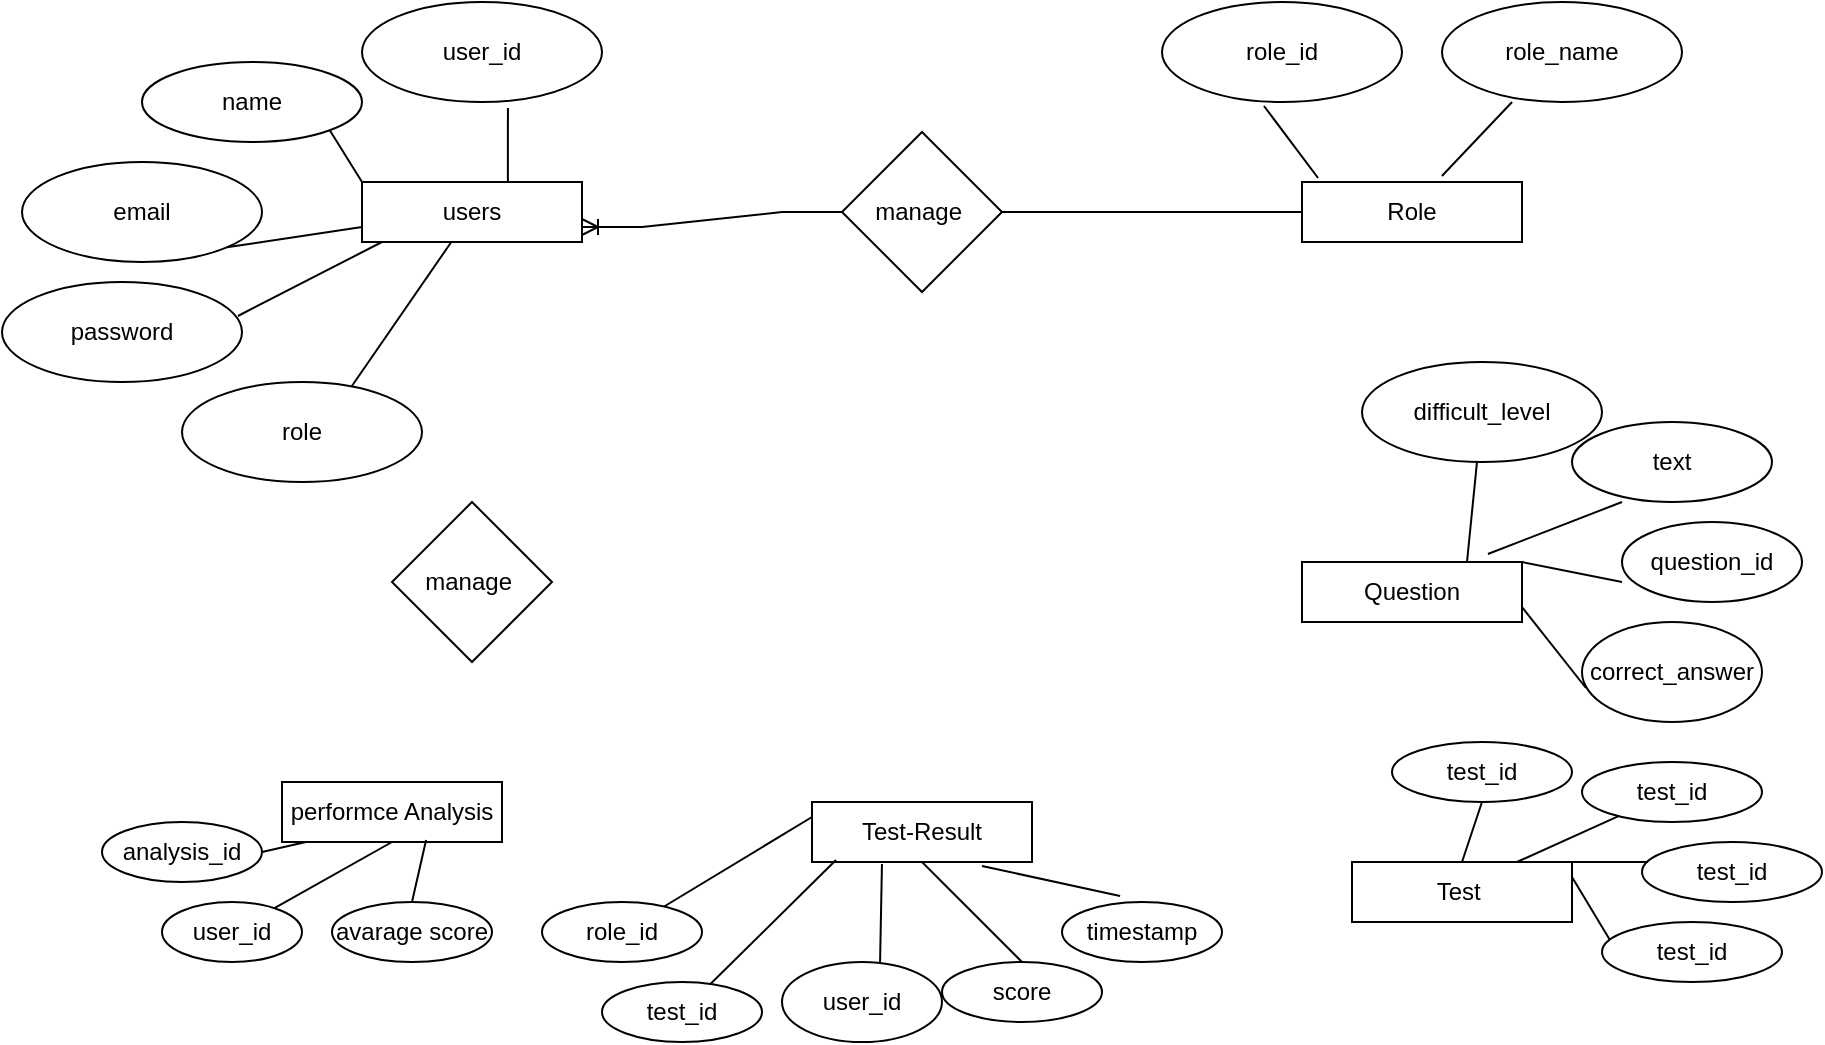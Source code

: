 <mxfile version="26.0.10">
  <diagram name="Page-1" id="pEeFP1r-65gt3fi-jsRC">
    <mxGraphModel dx="880" dy="434" grid="1" gridSize="12" guides="1" tooltips="1" connect="1" arrows="1" fold="1" page="1" pageScale="1" pageWidth="827" pageHeight="1169" math="0" shadow="0">
      <root>
        <mxCell id="0" />
        <mxCell id="1" parent="0" />
        <mxCell id="iPlDq5f54EyEh53JWQ_J-1" value="" style="rounded=0;whiteSpace=wrap;html=1;" parent="1" vertex="1">
          <mxGeometry x="180" y="140" width="110" height="30" as="geometry" />
        </mxCell>
        <mxCell id="iPlDq5f54EyEh53JWQ_J-2" value="Test-Result" style="rounded=0;whiteSpace=wrap;html=1;" parent="1" vertex="1">
          <mxGeometry x="405" y="450" width="110" height="30" as="geometry" />
        </mxCell>
        <mxCell id="iPlDq5f54EyEh53JWQ_J-3" value="performce Analysis" style="rounded=0;whiteSpace=wrap;html=1;" parent="1" vertex="1">
          <mxGeometry x="140" y="440" width="110" height="30" as="geometry" />
        </mxCell>
        <mxCell id="iPlDq5f54EyEh53JWQ_J-4" value="Test&amp;nbsp;" style="rounded=0;whiteSpace=wrap;html=1;" parent="1" vertex="1">
          <mxGeometry x="675" y="480" width="110" height="30" as="geometry" />
        </mxCell>
        <mxCell id="iPlDq5f54EyEh53JWQ_J-5" value="Question" style="rounded=0;whiteSpace=wrap;html=1;" parent="1" vertex="1">
          <mxGeometry x="650" y="330" width="110" height="30" as="geometry" />
        </mxCell>
        <mxCell id="iPlDq5f54EyEh53JWQ_J-6" value="Role" style="rounded=0;whiteSpace=wrap;html=1;" parent="1" vertex="1">
          <mxGeometry x="650" y="140" width="110" height="30" as="geometry" />
        </mxCell>
        <mxCell id="iPlDq5f54EyEh53JWQ_J-7" value="users" style="text;html=1;align=center;verticalAlign=middle;whiteSpace=wrap;rounded=0;" parent="1" vertex="1">
          <mxGeometry x="180" y="140" width="110" height="30" as="geometry" />
        </mxCell>
        <mxCell id="iPlDq5f54EyEh53JWQ_J-8" value="user_id" style="ellipse;whiteSpace=wrap;html=1;" parent="1" vertex="1">
          <mxGeometry x="180" y="50" width="120" height="50" as="geometry" />
        </mxCell>
        <mxCell id="iPlDq5f54EyEh53JWQ_J-9" value="name" style="ellipse;whiteSpace=wrap;html=1;" parent="1" vertex="1">
          <mxGeometry x="70" y="80" width="110" height="40" as="geometry" />
        </mxCell>
        <mxCell id="iPlDq5f54EyEh53JWQ_J-10" value="email" style="ellipse;whiteSpace=wrap;html=1;" parent="1" vertex="1">
          <mxGeometry x="10" y="130" width="120" height="50" as="geometry" />
        </mxCell>
        <mxCell id="iPlDq5f54EyEh53JWQ_J-11" value="password" style="ellipse;whiteSpace=wrap;html=1;" parent="1" vertex="1">
          <mxGeometry y="190" width="120" height="50" as="geometry" />
        </mxCell>
        <mxCell id="iPlDq5f54EyEh53JWQ_J-12" value="role" style="ellipse;whiteSpace=wrap;html=1;" parent="1" vertex="1">
          <mxGeometry x="90" y="240" width="120" height="50" as="geometry" />
        </mxCell>
        <mxCell id="iPlDq5f54EyEh53JWQ_J-14" value="" style="endArrow=none;html=1;rounded=0;entryX=0.608;entryY=1.06;entryDx=0;entryDy=0;entryPerimeter=0;exitX=0.663;exitY=0;exitDx=0;exitDy=0;exitPerimeter=0;" parent="1" source="iPlDq5f54EyEh53JWQ_J-7" target="iPlDq5f54EyEh53JWQ_J-8" edge="1">
          <mxGeometry width="50" height="50" relative="1" as="geometry">
            <mxPoint x="400" y="280" as="sourcePoint" />
            <mxPoint x="450" y="230" as="targetPoint" />
          </mxGeometry>
        </mxCell>
        <mxCell id="iPlDq5f54EyEh53JWQ_J-16" value="" style="endArrow=none;html=1;rounded=0;exitX=0.708;exitY=0.04;exitDx=0;exitDy=0;exitPerimeter=0;" parent="1" source="iPlDq5f54EyEh53JWQ_J-12" target="iPlDq5f54EyEh53JWQ_J-7" edge="1">
          <mxGeometry width="50" height="50" relative="1" as="geometry">
            <mxPoint x="400" y="280" as="sourcePoint" />
            <mxPoint x="220" y="174" as="targetPoint" />
          </mxGeometry>
        </mxCell>
        <mxCell id="iPlDq5f54EyEh53JWQ_J-17" value="" style="endArrow=none;html=1;rounded=0;exitX=0.983;exitY=0.34;exitDx=0;exitDy=0;exitPerimeter=0;" parent="1" source="iPlDq5f54EyEh53JWQ_J-11" edge="1">
          <mxGeometry width="50" height="50" relative="1" as="geometry">
            <mxPoint x="185" y="252" as="sourcePoint" />
            <mxPoint x="190" y="170" as="targetPoint" />
          </mxGeometry>
        </mxCell>
        <mxCell id="iPlDq5f54EyEh53JWQ_J-18" value="" style="endArrow=none;html=1;rounded=0;exitX=1;exitY=1;exitDx=0;exitDy=0;entryX=0;entryY=0.75;entryDx=0;entryDy=0;" parent="1" source="iPlDq5f54EyEh53JWQ_J-10" target="iPlDq5f54EyEh53JWQ_J-7" edge="1">
          <mxGeometry width="50" height="50" relative="1" as="geometry">
            <mxPoint x="400" y="280" as="sourcePoint" />
            <mxPoint x="450" y="230" as="targetPoint" />
          </mxGeometry>
        </mxCell>
        <mxCell id="iPlDq5f54EyEh53JWQ_J-19" value="" style="endArrow=none;html=1;rounded=0;exitX=1;exitY=1;exitDx=0;exitDy=0;entryX=0;entryY=0;entryDx=0;entryDy=0;" parent="1" source="iPlDq5f54EyEh53JWQ_J-9" target="iPlDq5f54EyEh53JWQ_J-7" edge="1">
          <mxGeometry width="50" height="50" relative="1" as="geometry">
            <mxPoint x="400" y="280" as="sourcePoint" />
            <mxPoint x="450" y="230" as="targetPoint" />
          </mxGeometry>
        </mxCell>
        <mxCell id="iPlDq5f54EyEh53JWQ_J-20" value="role_id" style="ellipse;whiteSpace=wrap;html=1;" parent="1" vertex="1">
          <mxGeometry x="580" y="50" width="120" height="50" as="geometry" />
        </mxCell>
        <mxCell id="iPlDq5f54EyEh53JWQ_J-21" value="role_name" style="ellipse;whiteSpace=wrap;html=1;" parent="1" vertex="1">
          <mxGeometry x="720" y="50" width="120" height="50" as="geometry" />
        </mxCell>
        <mxCell id="iPlDq5f54EyEh53JWQ_J-23" value="" style="endArrow=none;html=1;rounded=0;entryX=0.425;entryY=1.04;entryDx=0;entryDy=0;entryPerimeter=0;exitX=0.073;exitY=-0.067;exitDx=0;exitDy=0;exitPerimeter=0;" parent="1" source="iPlDq5f54EyEh53JWQ_J-6" target="iPlDq5f54EyEh53JWQ_J-20" edge="1">
          <mxGeometry width="50" height="50" relative="1" as="geometry">
            <mxPoint x="400" y="280" as="sourcePoint" />
            <mxPoint x="450" y="230" as="targetPoint" />
          </mxGeometry>
        </mxCell>
        <mxCell id="iPlDq5f54EyEh53JWQ_J-24" value="" style="endArrow=none;html=1;rounded=0;entryX=0.292;entryY=1;entryDx=0;entryDy=0;entryPerimeter=0;exitX=0.636;exitY=-0.1;exitDx=0;exitDy=0;exitPerimeter=0;" parent="1" source="iPlDq5f54EyEh53JWQ_J-6" target="iPlDq5f54EyEh53JWQ_J-21" edge="1">
          <mxGeometry width="50" height="50" relative="1" as="geometry">
            <mxPoint x="400" y="280" as="sourcePoint" />
            <mxPoint x="450" y="230" as="targetPoint" />
          </mxGeometry>
        </mxCell>
        <mxCell id="iPlDq5f54EyEh53JWQ_J-26" value="manage&amp;nbsp;" style="rhombus;whiteSpace=wrap;html=1;" parent="1" vertex="1">
          <mxGeometry x="420" y="115" width="80" height="80" as="geometry" />
        </mxCell>
        <mxCell id="iPlDq5f54EyEh53JWQ_J-33" value="question_id" style="ellipse;whiteSpace=wrap;html=1;" parent="1" vertex="1">
          <mxGeometry x="810" y="310" width="90" height="40" as="geometry" />
        </mxCell>
        <mxCell id="iPlDq5f54EyEh53JWQ_J-35" value="text&lt;span style=&quot;color: rgba(0, 0, 0, 0); font-family: monospace; font-size: 0px; text-align: start; text-wrap-mode: nowrap;&quot;&gt;%3CmxGraphModel%3E%3Croot%3E%3CmxCell%20id%3D%220%22%2F%3E%3CmxCell%20id%3D%221%22%20parent%3D%220%22%2F%3E%3CmxCell%20id%3D%222%22%20value%3D%22role_id%22%20style%3D%22ellipse%3BwhiteSpace%3Dwrap%3Bhtml%3D1%3B%22%20vertex%3D%221%22%20parent%3D%221%22%3E%3CmxGeometry%20x%3D%2290%22%20y%3D%22240%22%20width%3D%22120%22%20height%3D%2250%22%20as%3D%22geometry%22%2F%3E%3C%2FmxCell%3E%3C%2Froot%3E%3C%2FmxGraphModel%3E&lt;/span&gt;" style="ellipse;whiteSpace=wrap;html=1;" parent="1" vertex="1">
          <mxGeometry x="785" y="260" width="100" height="40" as="geometry" />
        </mxCell>
        <mxCell id="iPlDq5f54EyEh53JWQ_J-36" value="correct_answer" style="ellipse;whiteSpace=wrap;html=1;" parent="1" vertex="1">
          <mxGeometry x="790" y="360" width="90" height="50" as="geometry" />
        </mxCell>
        <mxCell id="iPlDq5f54EyEh53JWQ_J-37" value="difficult_level" style="ellipse;whiteSpace=wrap;html=1;" parent="1" vertex="1">
          <mxGeometry x="680" y="230" width="120" height="50" as="geometry" />
        </mxCell>
        <mxCell id="iPlDq5f54EyEh53JWQ_J-38" value="" style="endArrow=none;html=1;rounded=0;entryX=0.75;entryY=0;entryDx=0;entryDy=0;" parent="1" source="iPlDq5f54EyEh53JWQ_J-37" target="iPlDq5f54EyEh53JWQ_J-5" edge="1">
          <mxGeometry width="50" height="50" relative="1" as="geometry">
            <mxPoint x="400" y="380" as="sourcePoint" />
            <mxPoint x="720" y="360" as="targetPoint" />
          </mxGeometry>
        </mxCell>
        <mxCell id="iPlDq5f54EyEh53JWQ_J-39" value="" style="endArrow=none;html=1;rounded=0;entryX=0.845;entryY=-0.133;entryDx=0;entryDy=0;entryPerimeter=0;" parent="1" target="iPlDq5f54EyEh53JWQ_J-5" edge="1">
          <mxGeometry width="50" height="50" relative="1" as="geometry">
            <mxPoint x="810" y="300" as="sourcePoint" />
            <mxPoint x="650" y="388" as="targetPoint" />
            <Array as="points">
              <mxPoint x="810" y="300" />
            </Array>
          </mxGeometry>
        </mxCell>
        <mxCell id="iPlDq5f54EyEh53JWQ_J-40" value="" style="endArrow=none;html=1;rounded=0;entryX=1;entryY=0;entryDx=0;entryDy=0;exitX=0;exitY=0.75;exitDx=0;exitDy=0;exitPerimeter=0;" parent="1" source="iPlDq5f54EyEh53JWQ_J-33" target="iPlDq5f54EyEh53JWQ_J-5" edge="1">
          <mxGeometry width="50" height="50" relative="1" as="geometry">
            <mxPoint x="605" y="365" as="sourcePoint" />
            <mxPoint x="660" y="398" as="targetPoint" />
          </mxGeometry>
        </mxCell>
        <mxCell id="iPlDq5f54EyEh53JWQ_J-41" value="" style="endArrow=none;html=1;rounded=0;entryX=1;entryY=0.75;entryDx=0;entryDy=0;exitX=0.022;exitY=0.66;exitDx=0;exitDy=0;exitPerimeter=0;" parent="1" source="iPlDq5f54EyEh53JWQ_J-36" target="iPlDq5f54EyEh53JWQ_J-5" edge="1">
          <mxGeometry width="50" height="50" relative="1" as="geometry">
            <mxPoint x="615" y="375" as="sourcePoint" />
            <mxPoint x="670" y="408" as="targetPoint" />
          </mxGeometry>
        </mxCell>
        <mxCell id="iPlDq5f54EyEh53JWQ_J-42" value="test_id" style="ellipse;whiteSpace=wrap;html=1;" parent="1" vertex="1">
          <mxGeometry x="790" y="430" width="90" height="30" as="geometry" />
        </mxCell>
        <mxCell id="iPlDq5f54EyEh53JWQ_J-44" value="test_id" style="ellipse;whiteSpace=wrap;html=1;" parent="1" vertex="1">
          <mxGeometry x="820" y="470" width="90" height="30" as="geometry" />
        </mxCell>
        <mxCell id="iPlDq5f54EyEh53JWQ_J-45" value="test_id" style="ellipse;whiteSpace=wrap;html=1;" parent="1" vertex="1">
          <mxGeometry x="800" y="510" width="90" height="30" as="geometry" />
        </mxCell>
        <mxCell id="iPlDq5f54EyEh53JWQ_J-46" value="test_id" style="ellipse;whiteSpace=wrap;html=1;" parent="1" vertex="1">
          <mxGeometry x="695" y="420" width="90" height="30" as="geometry" />
        </mxCell>
        <mxCell id="iPlDq5f54EyEh53JWQ_J-47" value="" style="endArrow=none;html=1;rounded=0;entryX=0.5;entryY=0;entryDx=0;entryDy=0;exitX=0.5;exitY=1;exitDx=0;exitDy=0;" parent="1" source="iPlDq5f54EyEh53JWQ_J-46" target="iPlDq5f54EyEh53JWQ_J-4" edge="1">
          <mxGeometry width="50" height="50" relative="1" as="geometry">
            <mxPoint x="630" y="380" as="sourcePoint" />
            <mxPoint x="680" y="330" as="targetPoint" />
          </mxGeometry>
        </mxCell>
        <mxCell id="iPlDq5f54EyEh53JWQ_J-48" value="" style="endArrow=none;html=1;rounded=0;entryX=0.75;entryY=0;entryDx=0;entryDy=0;" parent="1" source="iPlDq5f54EyEh53JWQ_J-42" target="iPlDq5f54EyEh53JWQ_J-4" edge="1">
          <mxGeometry width="50" height="50" relative="1" as="geometry">
            <mxPoint x="750" y="460" as="sourcePoint" />
            <mxPoint x="725" y="510" as="targetPoint" />
          </mxGeometry>
        </mxCell>
        <mxCell id="iPlDq5f54EyEh53JWQ_J-49" value="" style="endArrow=none;html=1;rounded=0;entryX=1;entryY=0;entryDx=0;entryDy=0;" parent="1" target="iPlDq5f54EyEh53JWQ_J-4" edge="1">
          <mxGeometry width="50" height="50" relative="1" as="geometry">
            <mxPoint x="823" y="480" as="sourcePoint" />
            <mxPoint x="753" y="510" as="targetPoint" />
          </mxGeometry>
        </mxCell>
        <mxCell id="iPlDq5f54EyEh53JWQ_J-50" value="" style="endArrow=none;html=1;rounded=0;entryX=1;entryY=0.25;entryDx=0;entryDy=0;exitX=0.044;exitY=0.3;exitDx=0;exitDy=0;exitPerimeter=0;" parent="1" source="iPlDq5f54EyEh53JWQ_J-45" target="iPlDq5f54EyEh53JWQ_J-4" edge="1">
          <mxGeometry width="50" height="50" relative="1" as="geometry">
            <mxPoint x="833" y="490" as="sourcePoint" />
            <mxPoint x="780" y="510" as="targetPoint" />
          </mxGeometry>
        </mxCell>
        <mxCell id="iPlDq5f54EyEh53JWQ_J-52" value="user_id" style="ellipse;whiteSpace=wrap;html=1;" parent="1" vertex="1">
          <mxGeometry x="80" y="500" width="70" height="30" as="geometry" />
        </mxCell>
        <mxCell id="iPlDq5f54EyEh53JWQ_J-53" value="avarage score" style="ellipse;whiteSpace=wrap;html=1;" parent="1" vertex="1">
          <mxGeometry x="165" y="500" width="80" height="30" as="geometry" />
        </mxCell>
        <mxCell id="iPlDq5f54EyEh53JWQ_J-55" value="analysis_id" style="ellipse;whiteSpace=wrap;html=1;" parent="1" vertex="1">
          <mxGeometry x="50" y="460" width="80" height="30" as="geometry" />
        </mxCell>
        <mxCell id="iPlDq5f54EyEh53JWQ_J-56" value="" style="endArrow=none;html=1;rounded=0;entryX=0.5;entryY=0;entryDx=0;entryDy=0;exitX=0.655;exitY=0.967;exitDx=0;exitDy=0;exitPerimeter=0;" parent="1" source="iPlDq5f54EyEh53JWQ_J-3" target="iPlDq5f54EyEh53JWQ_J-53" edge="1">
          <mxGeometry width="50" height="50" relative="1" as="geometry">
            <mxPoint x="460" y="380" as="sourcePoint" />
            <mxPoint x="510" y="330" as="targetPoint" />
          </mxGeometry>
        </mxCell>
        <mxCell id="iPlDq5f54EyEh53JWQ_J-57" value="" style="endArrow=none;html=1;rounded=0;exitX=0.5;exitY=1;exitDx=0;exitDy=0;" parent="1" source="iPlDq5f54EyEh53JWQ_J-3" target="iPlDq5f54EyEh53JWQ_J-52" edge="1">
          <mxGeometry width="50" height="50" relative="1" as="geometry">
            <mxPoint x="487" y="469" as="sourcePoint" />
            <mxPoint x="510" y="520" as="targetPoint" />
          </mxGeometry>
        </mxCell>
        <mxCell id="iPlDq5f54EyEh53JWQ_J-58" value="" style="endArrow=none;html=1;rounded=0;exitX=0.109;exitY=1;exitDx=0;exitDy=0;entryX=1;entryY=0.5;entryDx=0;entryDy=0;exitPerimeter=0;" parent="1" source="iPlDq5f54EyEh53JWQ_J-3" target="iPlDq5f54EyEh53JWQ_J-55" edge="1">
          <mxGeometry width="50" height="50" relative="1" as="geometry">
            <mxPoint x="470" y="470" as="sourcePoint" />
            <mxPoint x="427" y="521" as="targetPoint" />
          </mxGeometry>
        </mxCell>
        <mxCell id="iPlDq5f54EyEh53JWQ_J-59" value="timestam&lt;span style=&quot;background-color: transparent; color: light-dark(rgb(0, 0, 0), rgb(255, 255, 255));&quot;&gt;p&lt;/span&gt;" style="ellipse;whiteSpace=wrap;html=1;" parent="1" vertex="1">
          <mxGeometry x="530" y="500" width="80" height="30" as="geometry" />
        </mxCell>
        <mxCell id="iPlDq5f54EyEh53JWQ_J-60" value="score" style="ellipse;whiteSpace=wrap;html=1;" parent="1" vertex="1">
          <mxGeometry x="470" y="530" width="80" height="30" as="geometry" />
        </mxCell>
        <mxCell id="iPlDq5f54EyEh53JWQ_J-61" value="user_id" style="ellipse;whiteSpace=wrap;html=1;" parent="1" vertex="1">
          <mxGeometry x="390" y="530" width="80" height="40" as="geometry" />
        </mxCell>
        <mxCell id="iPlDq5f54EyEh53JWQ_J-62" value="test_id" style="ellipse;whiteSpace=wrap;html=1;" parent="1" vertex="1">
          <mxGeometry x="300" y="540" width="80" height="30" as="geometry" />
        </mxCell>
        <mxCell id="iPlDq5f54EyEh53JWQ_J-63" value="role_id" style="ellipse;whiteSpace=wrap;html=1;" parent="1" vertex="1">
          <mxGeometry x="270" y="500" width="80" height="30" as="geometry" />
        </mxCell>
        <mxCell id="iPlDq5f54EyEh53JWQ_J-64" value="" style="endArrow=none;html=1;rounded=0;entryX=0;entryY=0.25;entryDx=0;entryDy=0;" parent="1" source="iPlDq5f54EyEh53JWQ_J-63" target="iPlDq5f54EyEh53JWQ_J-2" edge="1">
          <mxGeometry width="50" height="50" relative="1" as="geometry">
            <mxPoint x="460" y="390" as="sourcePoint" />
            <mxPoint x="510" y="340" as="targetPoint" />
          </mxGeometry>
        </mxCell>
        <mxCell id="iPlDq5f54EyEh53JWQ_J-65" value="" style="endArrow=none;html=1;rounded=0;entryX=0.109;entryY=0.967;entryDx=0;entryDy=0;entryPerimeter=0;" parent="1" source="iPlDq5f54EyEh53JWQ_J-62" target="iPlDq5f54EyEh53JWQ_J-2" edge="1">
          <mxGeometry width="50" height="50" relative="1" as="geometry">
            <mxPoint x="380" y="466" as="sourcePoint" />
            <mxPoint x="415" y="468" as="targetPoint" />
          </mxGeometry>
        </mxCell>
        <mxCell id="iPlDq5f54EyEh53JWQ_J-66" value="" style="endArrow=none;html=1;rounded=0;entryX=0.318;entryY=1.033;entryDx=0;entryDy=0;exitX=0.613;exitY=0;exitDx=0;exitDy=0;exitPerimeter=0;entryPerimeter=0;" parent="1" source="iPlDq5f54EyEh53JWQ_J-61" target="iPlDq5f54EyEh53JWQ_J-2" edge="1">
          <mxGeometry width="50" height="50" relative="1" as="geometry">
            <mxPoint x="390" y="476" as="sourcePoint" />
            <mxPoint x="425" y="478" as="targetPoint" />
          </mxGeometry>
        </mxCell>
        <mxCell id="iPlDq5f54EyEh53JWQ_J-67" value="" style="endArrow=none;html=1;rounded=0;entryX=0.5;entryY=0;entryDx=0;entryDy=0;exitX=0.5;exitY=1;exitDx=0;exitDy=0;" parent="1" source="iPlDq5f54EyEh53JWQ_J-2" target="iPlDq5f54EyEh53JWQ_J-60" edge="1">
          <mxGeometry width="50" height="50" relative="1" as="geometry">
            <mxPoint x="400" y="486" as="sourcePoint" />
            <mxPoint x="480" y="530" as="targetPoint" />
          </mxGeometry>
        </mxCell>
        <mxCell id="iPlDq5f54EyEh53JWQ_J-68" value="" style="endArrow=none;html=1;rounded=0;entryX=0.363;entryY=-0.1;entryDx=0;entryDy=0;entryPerimeter=0;" parent="1" target="iPlDq5f54EyEh53JWQ_J-59" edge="1">
          <mxGeometry width="50" height="50" relative="1" as="geometry">
            <mxPoint x="490" y="482" as="sourcePoint" />
            <mxPoint x="445" y="498" as="targetPoint" />
          </mxGeometry>
        </mxCell>
        <mxCell id="iPlDq5f54EyEh53JWQ_J-70" value="manage&amp;nbsp;" style="rhombus;whiteSpace=wrap;html=1;" parent="1" vertex="1">
          <mxGeometry x="195" y="300" width="80" height="80" as="geometry" />
        </mxCell>
        <mxCell id="iPlDq5f54EyEh53JWQ_J-72" value="" style="edgeStyle=entityRelationEdgeStyle;fontSize=12;html=1;endArrow=ERoneToMany;rounded=0;exitX=0;exitY=0.5;exitDx=0;exitDy=0;entryX=1;entryY=0.75;entryDx=0;entryDy=0;" parent="1" source="iPlDq5f54EyEh53JWQ_J-26" target="iPlDq5f54EyEh53JWQ_J-7" edge="1">
          <mxGeometry width="100" height="100" relative="1" as="geometry">
            <mxPoint x="440" y="240" as="sourcePoint" />
            <mxPoint x="540" y="340" as="targetPoint" />
          </mxGeometry>
        </mxCell>
        <mxCell id="iPlDq5f54EyEh53JWQ_J-73" value="" style="endArrow=none;html=1;rounded=0;exitX=0;exitY=0.5;exitDx=0;exitDy=0;entryX=1;entryY=0.5;entryDx=0;entryDy=0;" parent="1" source="iPlDq5f54EyEh53JWQ_J-6" target="iPlDq5f54EyEh53JWQ_J-26" edge="1">
          <mxGeometry relative="1" as="geometry">
            <mxPoint x="408" y="288" as="sourcePoint" />
            <mxPoint x="568" y="288" as="targetPoint" />
          </mxGeometry>
        </mxCell>
      </root>
    </mxGraphModel>
  </diagram>
</mxfile>
